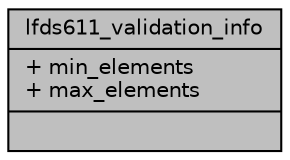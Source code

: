 digraph "lfds611_validation_info"
{
 // LATEX_PDF_SIZE
  edge [fontname="Helvetica",fontsize="10",labelfontname="Helvetica",labelfontsize="10"];
  node [fontname="Helvetica",fontsize="10",shape=record];
  Node1 [label="{lfds611_validation_info\n|+ min_elements\l+ max_elements\l|}",height=0.2,width=0.4,color="black", fillcolor="grey75", style="filled", fontcolor="black",tooltip=" "];
}
